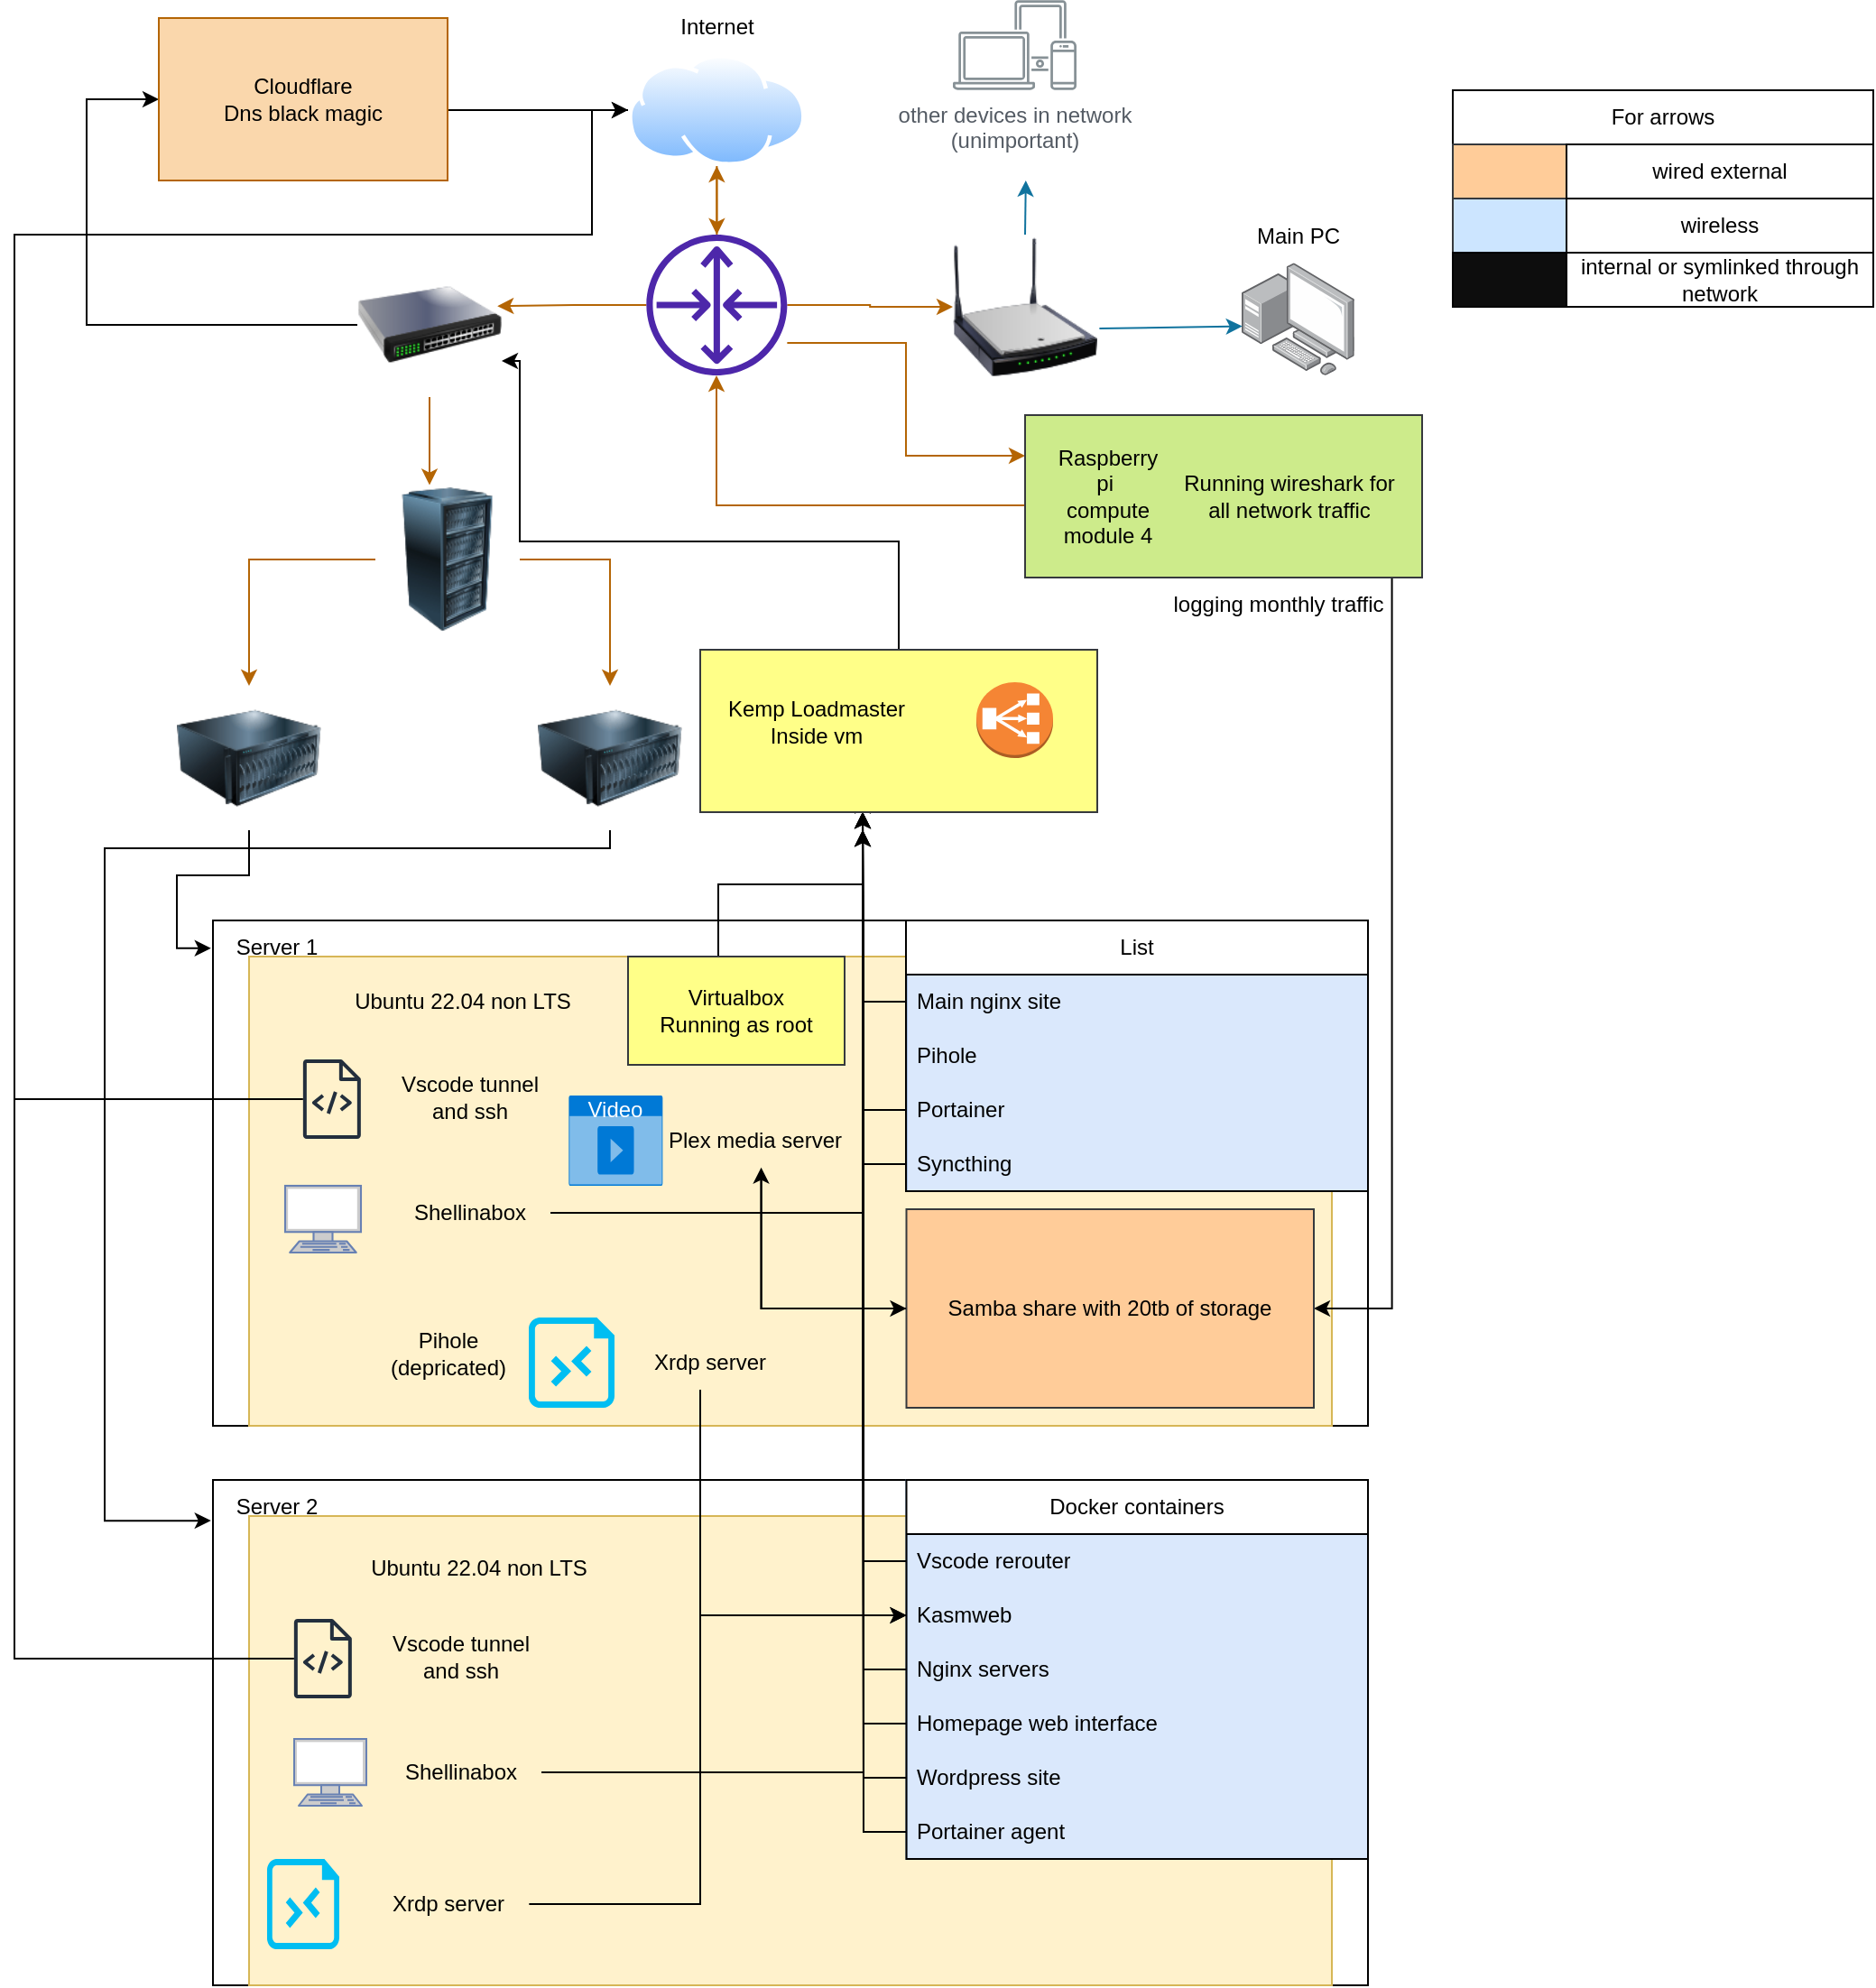 <mxfile version="21.6.9" type="github">
  <diagram name="Page-1" id="p82hVPNBFsjLl6nzYfbR">
    <mxGraphModel dx="1760" dy="956" grid="1" gridSize="10" guides="1" tooltips="1" connect="1" arrows="1" fold="1" page="1" pageScale="1" pageWidth="827" pageHeight="1169" background="none" math="0" shadow="0">
      <root>
        <mxCell id="0" />
        <mxCell id="1" parent="0" />
        <mxCell id="IA-EfvwMZ8QVgZLp66Xq-15" style="edgeStyle=orthogonalEdgeStyle;rounded=0;orthogonalLoop=1;jettySize=auto;html=1;exitX=0.5;exitY=1;exitDx=0;exitDy=0;fillColor=#fad7ac;strokeColor=#b46504;" edge="1" parent="1" source="IA-EfvwMZ8QVgZLp66Xq-1" target="IA-EfvwMZ8QVgZLp66Xq-3">
          <mxGeometry relative="1" as="geometry" />
        </mxCell>
        <mxCell id="IA-EfvwMZ8QVgZLp66Xq-113" style="edgeStyle=orthogonalEdgeStyle;rounded=0;orthogonalLoop=1;jettySize=auto;html=1;exitX=0;exitY=0.5;exitDx=0;exitDy=0;entryX=0.938;entryY=0.566;entryDx=0;entryDy=0;entryPerimeter=0;" edge="1" parent="1" source="IA-EfvwMZ8QVgZLp66Xq-1" target="IA-EfvwMZ8QVgZLp66Xq-109">
          <mxGeometry relative="1" as="geometry" />
        </mxCell>
        <mxCell id="IA-EfvwMZ8QVgZLp66Xq-1" value="" style="image;aspect=fixed;perimeter=ellipsePerimeter;html=1;align=center;shadow=0;dashed=0;spacingTop=3;image=img/lib/active_directory/internet_cloud.svg;rounded=0;" vertex="1" parent="1">
          <mxGeometry x="370" y="40" width="98.37" height="61.97" as="geometry" />
        </mxCell>
        <mxCell id="IA-EfvwMZ8QVgZLp66Xq-2" value="&lt;div&gt;Internet&lt;/div&gt;" style="text;html=1;align=center;verticalAlign=middle;resizable=0;points=[];autosize=1;strokeColor=none;fillColor=none;rounded=0;" vertex="1" parent="1">
          <mxGeometry x="389.18" y="10" width="60" height="30" as="geometry" />
        </mxCell>
        <mxCell id="IA-EfvwMZ8QVgZLp66Xq-13" style="edgeStyle=orthogonalEdgeStyle;rounded=0;orthogonalLoop=1;jettySize=auto;html=1;entryX=0;entryY=0.5;entryDx=0;entryDy=0;fillColor=#fad7ac;strokeColor=#b46504;" edge="1" parent="1" source="IA-EfvwMZ8QVgZLp66Xq-3" target="IA-EfvwMZ8QVgZLp66Xq-4">
          <mxGeometry relative="1" as="geometry" />
        </mxCell>
        <mxCell id="IA-EfvwMZ8QVgZLp66Xq-14" style="edgeStyle=orthogonalEdgeStyle;rounded=0;orthogonalLoop=1;jettySize=auto;html=1;fillColor=#fad7ac;strokeColor=#b46504;" edge="1" parent="1" source="IA-EfvwMZ8QVgZLp66Xq-3" target="IA-EfvwMZ8QVgZLp66Xq-1">
          <mxGeometry relative="1" as="geometry" />
        </mxCell>
        <mxCell id="IA-EfvwMZ8QVgZLp66Xq-16" style="edgeStyle=orthogonalEdgeStyle;rounded=0;orthogonalLoop=1;jettySize=auto;html=1;entryX=0.97;entryY=0.37;entryDx=0;entryDy=0;entryPerimeter=0;fillColor=#fad7ac;strokeColor=#b46504;" edge="1" parent="1" source="IA-EfvwMZ8QVgZLp66Xq-3" target="IA-EfvwMZ8QVgZLp66Xq-5">
          <mxGeometry relative="1" as="geometry" />
        </mxCell>
        <mxCell id="IA-EfvwMZ8QVgZLp66Xq-116" style="edgeStyle=orthogonalEdgeStyle;rounded=0;orthogonalLoop=1;jettySize=auto;html=1;entryX=0;entryY=0.25;entryDx=0;entryDy=0;fillColor=#fad7ac;strokeColor=#b46504;" edge="1" parent="1" source="IA-EfvwMZ8QVgZLp66Xq-3" target="IA-EfvwMZ8QVgZLp66Xq-115">
          <mxGeometry relative="1" as="geometry">
            <Array as="points">
              <mxPoint x="524" y="200" />
              <mxPoint x="524" y="262" />
            </Array>
          </mxGeometry>
        </mxCell>
        <mxCell id="IA-EfvwMZ8QVgZLp66Xq-3" value="" style="outlineConnect=0;fontColor=#232F3E;gradientColor=none;fillColor=#4D27AA;strokeColor=none;dashed=0;verticalLabelPosition=bottom;verticalAlign=top;align=center;html=1;fontSize=12;fontStyle=0;aspect=fixed;pointerEvents=1;shape=mxgraph.aws4.router;rounded=0;" vertex="1" parent="1">
          <mxGeometry x="380.18" y="140" width="78" height="78" as="geometry" />
        </mxCell>
        <mxCell id="IA-EfvwMZ8QVgZLp66Xq-17" style="edgeStyle=orthogonalEdgeStyle;rounded=0;orthogonalLoop=1;jettySize=auto;html=1;exitX=0.5;exitY=0;exitDx=0;exitDy=0;fillColor=#b1ddf0;strokeColor=#10739e;" edge="1" parent="1" source="IA-EfvwMZ8QVgZLp66Xq-4">
          <mxGeometry relative="1" as="geometry">
            <mxPoint x="590.4" y="110" as="targetPoint" />
          </mxGeometry>
        </mxCell>
        <mxCell id="IA-EfvwMZ8QVgZLp66Xq-4" value="" style="image;html=1;image=img/lib/clip_art/networking/Wireless_Router_N_128x128.png;rounded=0;" vertex="1" parent="1">
          <mxGeometry x="550" y="140" width="80" height="80" as="geometry" />
        </mxCell>
        <mxCell id="IA-EfvwMZ8QVgZLp66Xq-18" style="edgeStyle=orthogonalEdgeStyle;rounded=0;orthogonalLoop=1;jettySize=auto;html=1;exitX=0.5;exitY=1;exitDx=0;exitDy=0;entryX=0.375;entryY=-0.015;entryDx=0;entryDy=0;entryPerimeter=0;fillColor=#fad7ac;strokeColor=#b46504;" edge="1" parent="1" source="IA-EfvwMZ8QVgZLp66Xq-5" target="IA-EfvwMZ8QVgZLp66Xq-6">
          <mxGeometry relative="1" as="geometry" />
        </mxCell>
        <mxCell id="IA-EfvwMZ8QVgZLp66Xq-114" style="edgeStyle=orthogonalEdgeStyle;rounded=0;orthogonalLoop=1;jettySize=auto;html=1;exitX=0;exitY=0.5;exitDx=0;exitDy=0;entryX=0;entryY=0.5;entryDx=0;entryDy=0;" edge="1" parent="1" source="IA-EfvwMZ8QVgZLp66Xq-5" target="IA-EfvwMZ8QVgZLp66Xq-109">
          <mxGeometry relative="1" as="geometry">
            <Array as="points">
              <mxPoint x="70" y="190" />
              <mxPoint x="70" y="65" />
            </Array>
          </mxGeometry>
        </mxCell>
        <mxCell id="IA-EfvwMZ8QVgZLp66Xq-5" value="" style="image;html=1;image=img/lib/clip_art/networking/Switch_128x128.png;rounded=0;" vertex="1" parent="1">
          <mxGeometry x="220" y="150" width="80" height="80" as="geometry" />
        </mxCell>
        <mxCell id="IA-EfvwMZ8QVgZLp66Xq-19" style="edgeStyle=orthogonalEdgeStyle;rounded=0;orthogonalLoop=1;jettySize=auto;html=1;exitX=0;exitY=0.5;exitDx=0;exitDy=0;entryX=0.5;entryY=0;entryDx=0;entryDy=0;fillColor=#fad7ac;strokeColor=#b46504;" edge="1" parent="1" source="IA-EfvwMZ8QVgZLp66Xq-6" target="IA-EfvwMZ8QVgZLp66Xq-7">
          <mxGeometry relative="1" as="geometry" />
        </mxCell>
        <mxCell id="IA-EfvwMZ8QVgZLp66Xq-20" style="edgeStyle=orthogonalEdgeStyle;rounded=0;orthogonalLoop=1;jettySize=auto;html=1;exitX=1;exitY=0.5;exitDx=0;exitDy=0;entryX=0.5;entryY=0;entryDx=0;entryDy=0;fillColor=#fad7ac;strokeColor=#b46504;" edge="1" parent="1" source="IA-EfvwMZ8QVgZLp66Xq-6" target="IA-EfvwMZ8QVgZLp66Xq-8">
          <mxGeometry relative="1" as="geometry" />
        </mxCell>
        <mxCell id="IA-EfvwMZ8QVgZLp66Xq-6" value="" style="image;html=1;image=img/lib/clip_art/computers/Server_Rack_128x128.png;rounded=0;" vertex="1" parent="1">
          <mxGeometry x="230" y="280" width="80" height="80" as="geometry" />
        </mxCell>
        <mxCell id="IA-EfvwMZ8QVgZLp66Xq-27" style="edgeStyle=orthogonalEdgeStyle;rounded=0;orthogonalLoop=1;jettySize=auto;html=1;exitX=0.5;exitY=1;exitDx=0;exitDy=0;entryX=-0.016;entryY=0.514;entryDx=0;entryDy=0;entryPerimeter=0;" edge="1" parent="1" source="IA-EfvwMZ8QVgZLp66Xq-7" target="IA-EfvwMZ8QVgZLp66Xq-26">
          <mxGeometry relative="1" as="geometry">
            <Array as="points">
              <mxPoint x="160" y="495" />
              <mxPoint x="120" y="495" />
              <mxPoint x="120" y="535" />
            </Array>
          </mxGeometry>
        </mxCell>
        <mxCell id="IA-EfvwMZ8QVgZLp66Xq-7" value="" style="image;html=1;image=img/lib/clip_art/computers/Server_128x128.png;rounded=0;" vertex="1" parent="1">
          <mxGeometry x="120" y="390" width="80" height="80" as="geometry" />
        </mxCell>
        <mxCell id="IA-EfvwMZ8QVgZLp66Xq-28" style="edgeStyle=orthogonalEdgeStyle;rounded=0;orthogonalLoop=1;jettySize=auto;html=1;entryX=-0.016;entryY=0.752;entryDx=0;entryDy=0;entryPerimeter=0;" edge="1" parent="1" source="IA-EfvwMZ8QVgZLp66Xq-8" target="IA-EfvwMZ8QVgZLp66Xq-25">
          <mxGeometry relative="1" as="geometry">
            <Array as="points">
              <mxPoint x="360" y="480" />
              <mxPoint x="80" y="480" />
              <mxPoint x="80" y="853" />
            </Array>
          </mxGeometry>
        </mxCell>
        <mxCell id="IA-EfvwMZ8QVgZLp66Xq-8" value="" style="image;html=1;image=img/lib/clip_art/computers/Server_128x128.png;rounded=0;" vertex="1" parent="1">
          <mxGeometry x="320" y="390" width="80" height="80" as="geometry" />
        </mxCell>
        <mxCell id="IA-EfvwMZ8QVgZLp66Xq-9" value="" style="image;points=[];aspect=fixed;html=1;align=center;shadow=0;dashed=0;image=img/lib/allied_telesis/computer_and_terminals/Personal_Computer_with_Server.svg;rounded=0;" vertex="1" parent="1">
          <mxGeometry x="710" y="155.6" width="62.4" height="62.4" as="geometry" />
        </mxCell>
        <mxCell id="IA-EfvwMZ8QVgZLp66Xq-10" value="&lt;div&gt;other devices in network&lt;/div&gt;&lt;div&gt;(unimportant)&lt;br&gt;&lt;/div&gt;" style="outlineConnect=0;gradientColor=none;fontColor=#545B64;strokeColor=none;fillColor=#879196;dashed=0;verticalLabelPosition=bottom;verticalAlign=top;align=center;html=1;fontSize=12;fontStyle=0;aspect=fixed;shape=mxgraph.aws4.illustration_devices;pointerEvents=1;rounded=0;" vertex="1" parent="1">
          <mxGeometry x="550" y="10" width="68.49" height="50" as="geometry" />
        </mxCell>
        <mxCell id="IA-EfvwMZ8QVgZLp66Xq-11" value="Main PC" style="text;html=1;align=center;verticalAlign=middle;resizable=0;points=[];autosize=1;strokeColor=none;fillColor=none;rounded=0;" vertex="1" parent="1">
          <mxGeometry x="706.2" y="125.6" width="70" height="30" as="geometry" />
        </mxCell>
        <mxCell id="IA-EfvwMZ8QVgZLp66Xq-12" value="" style="edgeStyle=none;orthogonalLoop=1;jettySize=auto;html=1;rounded=0;entryX=0.006;entryY=0.564;entryDx=0;entryDy=0;entryPerimeter=0;exitX=1.015;exitY=0.65;exitDx=0;exitDy=0;exitPerimeter=0;fillColor=#b1ddf0;strokeColor=#10739e;" edge="1" parent="1" source="IA-EfvwMZ8QVgZLp66Xq-4" target="IA-EfvwMZ8QVgZLp66Xq-9">
          <mxGeometry width="100" relative="1" as="geometry">
            <mxPoint x="640" y="191" as="sourcePoint" />
            <mxPoint x="700" y="190" as="targetPoint" />
            <Array as="points" />
          </mxGeometry>
        </mxCell>
        <mxCell id="IA-EfvwMZ8QVgZLp66Xq-22" value="" style="rounded=0;whiteSpace=wrap;html=1;" vertex="1" parent="1">
          <mxGeometry x="140" y="520" width="640" height="280" as="geometry" />
        </mxCell>
        <mxCell id="IA-EfvwMZ8QVgZLp66Xq-23" value="" style="rounded=0;whiteSpace=wrap;html=1;" vertex="1" parent="1">
          <mxGeometry x="140" y="520" width="640" height="280" as="geometry" />
        </mxCell>
        <mxCell id="IA-EfvwMZ8QVgZLp66Xq-24" value="" style="rounded=0;whiteSpace=wrap;html=1;" vertex="1" parent="1">
          <mxGeometry x="140" y="830" width="640" height="280" as="geometry" />
        </mxCell>
        <mxCell id="IA-EfvwMZ8QVgZLp66Xq-25" value="&lt;div&gt;Server 2&lt;/div&gt;" style="text;html=1;align=center;verticalAlign=middle;resizable=0;points=[];autosize=1;strokeColor=none;fillColor=none;rounded=0;" vertex="1" parent="1">
          <mxGeometry x="140" y="830" width="70" height="30" as="geometry" />
        </mxCell>
        <mxCell id="IA-EfvwMZ8QVgZLp66Xq-26" value="&lt;div&gt;Server 1&lt;/div&gt;" style="text;html=1;align=center;verticalAlign=middle;resizable=0;points=[];autosize=1;strokeColor=none;fillColor=none;rounded=0;" vertex="1" parent="1">
          <mxGeometry x="140" y="520" width="70" height="30" as="geometry" />
        </mxCell>
        <mxCell id="IA-EfvwMZ8QVgZLp66Xq-66" value="" style="rounded=0;whiteSpace=wrap;html=1;fillColor=#fff2cc;strokeColor=#d6b656;" vertex="1" parent="1">
          <mxGeometry x="160" y="540" width="600" height="260" as="geometry" />
        </mxCell>
        <mxCell id="IA-EfvwMZ8QVgZLp66Xq-29" value="" style="rounded=0;whiteSpace=wrap;html=1;fillColor=#dae8fc;strokeColor=#6c8ebf;" vertex="1" parent="1">
          <mxGeometry x="524.25" y="520" width="255.75" height="150" as="geometry" />
        </mxCell>
        <mxCell id="IA-EfvwMZ8QVgZLp66Xq-67" value="" style="rounded=0;whiteSpace=wrap;html=1;fillColor=#fff2cc;strokeColor=#d6b656;" vertex="1" parent="1">
          <mxGeometry x="160" y="850" width="600" height="260" as="geometry" />
        </mxCell>
        <mxCell id="IA-EfvwMZ8QVgZLp66Xq-30" value="" style="rounded=0;whiteSpace=wrap;html=1;fillColor=#dae8fc;strokeColor=#6c8ebf;" vertex="1" parent="1">
          <mxGeometry x="524.25" y="830" width="255.75" height="210" as="geometry" />
        </mxCell>
        <mxCell id="IA-EfvwMZ8QVgZLp66Xq-45" value="Docker containers" style="swimlane;fontStyle=0;childLayout=stackLayout;horizontal=1;startSize=30;horizontalStack=0;resizeParent=1;resizeParentMax=0;resizeLast=0;collapsible=1;marginBottom=0;whiteSpace=wrap;html=1;rounded=0;" vertex="1" parent="1">
          <mxGeometry x="524.25" y="830" width="255.75" height="210" as="geometry">
            <mxRectangle x="550" y="850" width="60" height="30" as="alternateBounds" />
          </mxGeometry>
        </mxCell>
        <mxCell id="IA-EfvwMZ8QVgZLp66Xq-92" style="edgeStyle=orthogonalEdgeStyle;rounded=0;orthogonalLoop=1;jettySize=auto;html=1;" edge="1" parent="IA-EfvwMZ8QVgZLp66Xq-45" source="IA-EfvwMZ8QVgZLp66Xq-46">
          <mxGeometry relative="1" as="geometry">
            <mxPoint x="-24.25" y="-378.235" as="targetPoint" />
          </mxGeometry>
        </mxCell>
        <mxCell id="IA-EfvwMZ8QVgZLp66Xq-46" value="Vscode rerouter" style="text;strokeColor=none;fillColor=none;align=left;verticalAlign=middle;spacingLeft=4;spacingRight=4;overflow=hidden;points=[[0,0.5],[1,0.5]];portConstraint=eastwest;rotatable=0;whiteSpace=wrap;html=1;rounded=0;" vertex="1" parent="IA-EfvwMZ8QVgZLp66Xq-45">
          <mxGeometry y="30" width="255.75" height="30" as="geometry" />
        </mxCell>
        <mxCell id="IA-EfvwMZ8QVgZLp66Xq-93" style="edgeStyle=orthogonalEdgeStyle;rounded=0;orthogonalLoop=1;jettySize=auto;html=1;" edge="1" parent="IA-EfvwMZ8QVgZLp66Xq-45" source="IA-EfvwMZ8QVgZLp66Xq-52">
          <mxGeometry relative="1" as="geometry">
            <mxPoint x="-24.25" y="-370" as="targetPoint" />
          </mxGeometry>
        </mxCell>
        <mxCell id="IA-EfvwMZ8QVgZLp66Xq-52" value="Kasmweb" style="text;strokeColor=none;fillColor=none;align=left;verticalAlign=middle;spacingLeft=4;spacingRight=4;overflow=hidden;points=[[0,0.5],[1,0.5]];portConstraint=eastwest;rotatable=0;whiteSpace=wrap;html=1;rounded=0;" vertex="1" parent="IA-EfvwMZ8QVgZLp66Xq-45">
          <mxGeometry y="60" width="255.75" height="30" as="geometry" />
        </mxCell>
        <mxCell id="IA-EfvwMZ8QVgZLp66Xq-94" style="edgeStyle=orthogonalEdgeStyle;rounded=0;orthogonalLoop=1;jettySize=auto;html=1;" edge="1" parent="IA-EfvwMZ8QVgZLp66Xq-45" source="IA-EfvwMZ8QVgZLp66Xq-47">
          <mxGeometry relative="1" as="geometry">
            <mxPoint x="-24.25" y="-370" as="targetPoint" />
          </mxGeometry>
        </mxCell>
        <mxCell id="IA-EfvwMZ8QVgZLp66Xq-47" value="Nginx servers" style="text;strokeColor=none;fillColor=none;align=left;verticalAlign=middle;spacingLeft=4;spacingRight=4;overflow=hidden;points=[[0,0.5],[1,0.5]];portConstraint=eastwest;rotatable=0;whiteSpace=wrap;html=1;rounded=0;" vertex="1" parent="IA-EfvwMZ8QVgZLp66Xq-45">
          <mxGeometry y="90" width="255.75" height="30" as="geometry" />
        </mxCell>
        <mxCell id="IA-EfvwMZ8QVgZLp66Xq-95" style="edgeStyle=orthogonalEdgeStyle;rounded=0;orthogonalLoop=1;jettySize=auto;html=1;" edge="1" parent="IA-EfvwMZ8QVgZLp66Xq-45" source="IA-EfvwMZ8QVgZLp66Xq-50">
          <mxGeometry relative="1" as="geometry">
            <mxPoint x="-24.25" y="-360" as="targetPoint" />
          </mxGeometry>
        </mxCell>
        <mxCell id="IA-EfvwMZ8QVgZLp66Xq-50" value="Homepage web interface" style="text;strokeColor=none;fillColor=none;align=left;verticalAlign=middle;spacingLeft=4;spacingRight=4;overflow=hidden;points=[[0,0.5],[1,0.5]];portConstraint=eastwest;rotatable=0;whiteSpace=wrap;html=1;rounded=0;" vertex="1" parent="IA-EfvwMZ8QVgZLp66Xq-45">
          <mxGeometry y="120" width="255.75" height="30" as="geometry" />
        </mxCell>
        <mxCell id="IA-EfvwMZ8QVgZLp66Xq-96" style="edgeStyle=orthogonalEdgeStyle;rounded=0;orthogonalLoop=1;jettySize=auto;html=1;" edge="1" parent="IA-EfvwMZ8QVgZLp66Xq-45" source="IA-EfvwMZ8QVgZLp66Xq-48">
          <mxGeometry relative="1" as="geometry">
            <mxPoint x="-24.25" y="-370" as="targetPoint" />
          </mxGeometry>
        </mxCell>
        <mxCell id="IA-EfvwMZ8QVgZLp66Xq-48" value="Wordpress site" style="text;strokeColor=none;fillColor=none;align=left;verticalAlign=middle;spacingLeft=4;spacingRight=4;overflow=hidden;points=[[0,0.5],[1,0.5]];portConstraint=eastwest;rotatable=0;whiteSpace=wrap;html=1;rounded=0;" vertex="1" parent="IA-EfvwMZ8QVgZLp66Xq-45">
          <mxGeometry y="150" width="255.75" height="30" as="geometry" />
        </mxCell>
        <mxCell id="IA-EfvwMZ8QVgZLp66Xq-97" style="edgeStyle=orthogonalEdgeStyle;rounded=0;orthogonalLoop=1;jettySize=auto;html=1;" edge="1" parent="IA-EfvwMZ8QVgZLp66Xq-45" source="IA-EfvwMZ8QVgZLp66Xq-51">
          <mxGeometry relative="1" as="geometry">
            <mxPoint x="-24.25" y="-360" as="targetPoint" />
          </mxGeometry>
        </mxCell>
        <mxCell id="IA-EfvwMZ8QVgZLp66Xq-51" value="Portainer agent" style="text;strokeColor=none;fillColor=none;align=left;verticalAlign=middle;spacingLeft=4;spacingRight=4;overflow=hidden;points=[[0,0.5],[1,0.5]];portConstraint=eastwest;rotatable=0;whiteSpace=wrap;html=1;rounded=0;" vertex="1" parent="IA-EfvwMZ8QVgZLp66Xq-45">
          <mxGeometry y="180" width="255.75" height="30" as="geometry" />
        </mxCell>
        <mxCell id="IA-EfvwMZ8QVgZLp66Xq-54" value="" style="shape=image;html=1;verticalAlign=top;verticalLabelPosition=bottom;labelBackgroundColor=#ffffff;imageAspect=0;aspect=fixed;image=https://cdn1.iconfinder.com/data/icons/unicons-line-vol-3/24/docker-128.png;rounded=0;" vertex="1" parent="1">
          <mxGeometry x="536.25" y="826" width="40" height="40" as="geometry" />
        </mxCell>
        <mxCell id="IA-EfvwMZ8QVgZLp66Xq-56" value="List" style="swimlane;fontStyle=0;childLayout=stackLayout;horizontal=1;startSize=30;horizontalStack=0;resizeParent=1;resizeParentMax=0;resizeLast=0;collapsible=1;marginBottom=0;whiteSpace=wrap;html=1;rounded=0;" vertex="1" parent="1">
          <mxGeometry x="524" y="520" width="256" height="150" as="geometry" />
        </mxCell>
        <mxCell id="IA-EfvwMZ8QVgZLp66Xq-89" style="edgeStyle=orthogonalEdgeStyle;rounded=0;orthogonalLoop=1;jettySize=auto;html=1;" edge="1" parent="IA-EfvwMZ8QVgZLp66Xq-56" source="IA-EfvwMZ8QVgZLp66Xq-57">
          <mxGeometry relative="1" as="geometry">
            <mxPoint x="-24" y="-50" as="targetPoint" />
          </mxGeometry>
        </mxCell>
        <mxCell id="IA-EfvwMZ8QVgZLp66Xq-57" value="Main nginx site" style="text;strokeColor=none;fillColor=none;align=left;verticalAlign=middle;spacingLeft=4;spacingRight=4;overflow=hidden;points=[[0,0.5],[1,0.5]];portConstraint=eastwest;rotatable=0;whiteSpace=wrap;html=1;rounded=0;" vertex="1" parent="IA-EfvwMZ8QVgZLp66Xq-56">
          <mxGeometry y="30" width="256" height="30" as="geometry" />
        </mxCell>
        <mxCell id="IA-EfvwMZ8QVgZLp66Xq-58" value="Pihole" style="text;strokeColor=none;fillColor=none;align=left;verticalAlign=middle;spacingLeft=4;spacingRight=4;overflow=hidden;points=[[0,0.5],[1,0.5]];portConstraint=eastwest;rotatable=0;whiteSpace=wrap;html=1;rounded=0;" vertex="1" parent="IA-EfvwMZ8QVgZLp66Xq-56">
          <mxGeometry y="60" width="256" height="30" as="geometry" />
        </mxCell>
        <mxCell id="IA-EfvwMZ8QVgZLp66Xq-90" style="edgeStyle=orthogonalEdgeStyle;rounded=0;orthogonalLoop=1;jettySize=auto;html=1;" edge="1" parent="IA-EfvwMZ8QVgZLp66Xq-56" source="IA-EfvwMZ8QVgZLp66Xq-60">
          <mxGeometry relative="1" as="geometry">
            <mxPoint x="-24" y="-60" as="targetPoint" />
          </mxGeometry>
        </mxCell>
        <mxCell id="IA-EfvwMZ8QVgZLp66Xq-60" value="Portainer" style="text;strokeColor=none;fillColor=none;align=left;verticalAlign=middle;spacingLeft=4;spacingRight=4;overflow=hidden;points=[[0,0.5],[1,0.5]];portConstraint=eastwest;rotatable=0;whiteSpace=wrap;html=1;rounded=0;" vertex="1" parent="IA-EfvwMZ8QVgZLp66Xq-56">
          <mxGeometry y="90" width="256" height="30" as="geometry" />
        </mxCell>
        <mxCell id="IA-EfvwMZ8QVgZLp66Xq-91" style="edgeStyle=orthogonalEdgeStyle;rounded=0;orthogonalLoop=1;jettySize=auto;html=1;" edge="1" parent="IA-EfvwMZ8QVgZLp66Xq-56" source="IA-EfvwMZ8QVgZLp66Xq-59">
          <mxGeometry relative="1" as="geometry">
            <mxPoint x="-24" y="-70" as="targetPoint" />
          </mxGeometry>
        </mxCell>
        <mxCell id="IA-EfvwMZ8QVgZLp66Xq-59" value="Syncthing" style="text;strokeColor=none;fillColor=none;align=left;verticalAlign=middle;spacingLeft=4;spacingRight=4;overflow=hidden;points=[[0,0.5],[1,0.5]];portConstraint=eastwest;rotatable=0;whiteSpace=wrap;html=1;rounded=0;" vertex="1" parent="IA-EfvwMZ8QVgZLp66Xq-56">
          <mxGeometry y="120" width="256" height="30" as="geometry" />
        </mxCell>
        <mxCell id="IA-EfvwMZ8QVgZLp66Xq-55" value="" style="shape=image;html=1;verticalAlign=top;verticalLabelPosition=bottom;labelBackgroundColor=#ffffff;imageAspect=0;aspect=fixed;image=https://cdn1.iconfinder.com/data/icons/unicons-line-vol-3/24/docker-128.png;fontSize=13;rounded=0;" vertex="1" parent="1">
          <mxGeometry x="536.25" y="516" width="40" height="40" as="geometry" />
        </mxCell>
        <mxCell id="IA-EfvwMZ8QVgZLp66Xq-99" style="edgeStyle=orthogonalEdgeStyle;rounded=0;orthogonalLoop=1;jettySize=auto;html=1;entryX=0;entryY=0.5;entryDx=0;entryDy=0;" edge="1" parent="1" source="IA-EfvwMZ8QVgZLp66Xq-61" target="IA-EfvwMZ8QVgZLp66Xq-1">
          <mxGeometry relative="1" as="geometry">
            <Array as="points">
              <mxPoint x="30" y="619" />
              <mxPoint x="30" y="140" />
              <mxPoint x="350" y="140" />
              <mxPoint x="350" y="71" />
            </Array>
          </mxGeometry>
        </mxCell>
        <mxCell id="IA-EfvwMZ8QVgZLp66Xq-61" value="" style="outlineConnect=0;fontColor=#232F3E;gradientColor=none;fillColor=#232F3D;strokeColor=none;dashed=0;verticalLabelPosition=bottom;verticalAlign=top;align=center;html=1;fontSize=12;fontStyle=0;aspect=fixed;pointerEvents=1;shape=mxgraph.aws4.source_code;rounded=0;" vertex="1" parent="1">
          <mxGeometry x="189.85" y="597" width="32.15" height="44" as="geometry" />
        </mxCell>
        <mxCell id="IA-EfvwMZ8QVgZLp66Xq-62" value="&lt;div&gt;Vscode tunnel&lt;/div&gt;and ssh" style="text;html=1;align=center;verticalAlign=middle;resizable=0;points=[];autosize=1;strokeColor=none;fillColor=none;rounded=0;" vertex="1" parent="1">
          <mxGeometry x="232" y="598" width="100" height="40" as="geometry" />
        </mxCell>
        <mxCell id="IA-EfvwMZ8QVgZLp66Xq-64" value="" style="fontColor=#0066CC;verticalAlign=top;verticalLabelPosition=bottom;labelPosition=center;align=center;html=1;outlineConnect=0;fillColor=#CCCCCC;strokeColor=#6881B3;gradientColor=none;gradientDirection=north;strokeWidth=2;shape=mxgraph.networks.terminal;rounded=0;" vertex="1" parent="1">
          <mxGeometry x="180" y="667" width="42" height="37" as="geometry" />
        </mxCell>
        <mxCell id="IA-EfvwMZ8QVgZLp66Xq-100" style="edgeStyle=orthogonalEdgeStyle;rounded=0;orthogonalLoop=1;jettySize=auto;html=1;" edge="1" parent="1" source="IA-EfvwMZ8QVgZLp66Xq-65">
          <mxGeometry relative="1" as="geometry">
            <mxPoint x="500" y="470" as="targetPoint" />
          </mxGeometry>
        </mxCell>
        <mxCell id="IA-EfvwMZ8QVgZLp66Xq-65" value="Shellinabox" style="text;html=1;align=center;verticalAlign=middle;resizable=0;points=[];autosize=1;strokeColor=none;fillColor=none;rounded=0;" vertex="1" parent="1">
          <mxGeometry x="237" y="667" width="90" height="30" as="geometry" />
        </mxCell>
        <mxCell id="IA-EfvwMZ8QVgZLp66Xq-68" value="" style="shape=image;html=1;verticalAlign=top;verticalLabelPosition=bottom;labelBackgroundColor=#ffffff;imageAspect=0;aspect=fixed;image=https://cdn1.iconfinder.com/data/icons/operating-system-flat-1/30/ubuntu-128.png;rounded=0;" vertex="1" parent="1">
          <mxGeometry x="160" y="540" width="57" height="57" as="geometry" />
        </mxCell>
        <mxCell id="IA-EfvwMZ8QVgZLp66Xq-69" value="" style="shape=image;html=1;verticalAlign=top;verticalLabelPosition=bottom;labelBackgroundColor=#ffffff;imageAspect=0;aspect=fixed;image=https://cdn1.iconfinder.com/data/icons/operating-system-flat-1/30/ubuntu-128.png;rounded=0;" vertex="1" parent="1">
          <mxGeometry x="160" y="850" width="57" height="57" as="geometry" />
        </mxCell>
        <mxCell id="IA-EfvwMZ8QVgZLp66Xq-70" value="Ubuntu 22.04 non LTS" style="text;html=1;align=center;verticalAlign=middle;resizable=0;points=[];autosize=1;strokeColor=none;fillColor=none;rounded=0;" vertex="1" parent="1">
          <mxGeometry x="207.85" y="550" width="140" height="30" as="geometry" />
        </mxCell>
        <mxCell id="IA-EfvwMZ8QVgZLp66Xq-71" value="Ubuntu 22.04 non LTS" style="text;html=1;align=center;verticalAlign=middle;resizable=0;points=[];autosize=1;strokeColor=none;fillColor=none;rounded=0;" vertex="1" parent="1">
          <mxGeometry x="217" y="863.5" width="140" height="30" as="geometry" />
        </mxCell>
        <mxCell id="IA-EfvwMZ8QVgZLp66Xq-74" value="&lt;div&gt;Vscode tunnel&lt;/div&gt;and ssh" style="text;html=1;align=center;verticalAlign=middle;resizable=0;points=[];autosize=1;strokeColor=none;fillColor=none;rounded=0;" vertex="1" parent="1">
          <mxGeometry x="227" y="908" width="100" height="40" as="geometry" />
        </mxCell>
        <mxCell id="IA-EfvwMZ8QVgZLp66Xq-102" style="edgeStyle=orthogonalEdgeStyle;rounded=0;orthogonalLoop=1;jettySize=auto;html=1;entryX=0;entryY=0.5;entryDx=0;entryDy=0;" edge="1" parent="1" source="IA-EfvwMZ8QVgZLp66Xq-75" target="IA-EfvwMZ8QVgZLp66Xq-1">
          <mxGeometry relative="1" as="geometry">
            <Array as="points">
              <mxPoint x="30" y="929" />
              <mxPoint x="30" y="140" />
              <mxPoint x="350" y="140" />
              <mxPoint x="350" y="71" />
            </Array>
          </mxGeometry>
        </mxCell>
        <mxCell id="IA-EfvwMZ8QVgZLp66Xq-75" value="" style="outlineConnect=0;fontColor=#232F3E;gradientColor=none;fillColor=#232F3D;strokeColor=none;dashed=0;verticalLabelPosition=bottom;verticalAlign=top;align=center;html=1;fontSize=12;fontStyle=0;aspect=fixed;pointerEvents=1;shape=mxgraph.aws4.source_code;rounded=0;" vertex="1" parent="1">
          <mxGeometry x="184.85" y="907" width="32.15" height="44" as="geometry" />
        </mxCell>
        <mxCell id="IA-EfvwMZ8QVgZLp66Xq-76" value="" style="fontColor=#0066CC;verticalAlign=top;verticalLabelPosition=bottom;labelPosition=center;align=center;html=1;outlineConnect=0;fillColor=#CCCCCC;strokeColor=#6881B3;gradientColor=none;gradientDirection=north;strokeWidth=2;shape=mxgraph.networks.terminal;rounded=0;" vertex="1" parent="1">
          <mxGeometry x="185" y="973.5" width="40" height="37" as="geometry" />
        </mxCell>
        <mxCell id="IA-EfvwMZ8QVgZLp66Xq-103" style="edgeStyle=orthogonalEdgeStyle;rounded=0;orthogonalLoop=1;jettySize=auto;html=1;" edge="1" parent="1" source="IA-EfvwMZ8QVgZLp66Xq-77">
          <mxGeometry relative="1" as="geometry">
            <mxPoint x="500" y="460" as="targetPoint" />
          </mxGeometry>
        </mxCell>
        <mxCell id="IA-EfvwMZ8QVgZLp66Xq-77" value="Shellinabox" style="text;html=1;align=center;verticalAlign=middle;resizable=0;points=[];autosize=1;strokeColor=none;fillColor=none;rounded=0;" vertex="1" parent="1">
          <mxGeometry x="232" y="977" width="90" height="30" as="geometry" />
        </mxCell>
        <mxCell id="IA-EfvwMZ8QVgZLp66Xq-80" value="" style="shape=image;html=1;verticalAlign=top;verticalLabelPosition=bottom;labelBackgroundColor=#ffffff;imageAspect=0;aspect=fixed;image=https://cdn1.iconfinder.com/data/icons/fruit-136/64/Fruit_iconfree_Filled_Outline_raspberry-healthy-organic-food-fruit_icon-128.png;rounded=0;" vertex="1" parent="1">
          <mxGeometry x="170" y="730" width="60" height="60" as="geometry" />
        </mxCell>
        <mxCell id="IA-EfvwMZ8QVgZLp66Xq-81" value="&lt;div&gt;Pihole&lt;/div&gt;&lt;div&gt;(depricated)&lt;br&gt;&lt;/div&gt;" style="text;html=1;align=center;verticalAlign=middle;resizable=0;points=[];autosize=1;strokeColor=none;fillColor=none;rounded=0;" vertex="1" parent="1">
          <mxGeometry x="225" y="740" width="90" height="40" as="geometry" />
        </mxCell>
        <mxCell id="IA-EfvwMZ8QVgZLp66Xq-86" value="" style="edgeStyle=orthogonalEdgeStyle;rounded=0;orthogonalLoop=1;jettySize=auto;html=1;entryX=0.5;entryY=1;entryDx=0;entryDy=0;" edge="1" parent="1" target="IA-EfvwMZ8QVgZLp66Xq-85">
          <mxGeometry relative="1" as="geometry">
            <mxPoint x="419.999" y="540" as="sourcePoint" />
            <Array as="points">
              <mxPoint x="420" y="500" />
              <mxPoint x="500" y="500" />
              <mxPoint x="500" y="451" />
            </Array>
          </mxGeometry>
        </mxCell>
        <mxCell id="IA-EfvwMZ8QVgZLp66Xq-83" value="&lt;div&gt;Virtualbox&lt;/div&gt;&lt;div&gt;Running as root&lt;/div&gt;" style="rounded=0;whiteSpace=wrap;html=1;fillColor=#ffff88;strokeColor=#36393d;" vertex="1" parent="1">
          <mxGeometry x="370" y="540" width="120" height="60" as="geometry" />
        </mxCell>
        <mxCell id="IA-EfvwMZ8QVgZLp66Xq-104" style="edgeStyle=orthogonalEdgeStyle;rounded=0;orthogonalLoop=1;jettySize=auto;html=1;exitX=0.5;exitY=0;exitDx=0;exitDy=0;entryX=1;entryY=0.75;entryDx=0;entryDy=0;" edge="1" parent="1" source="IA-EfvwMZ8QVgZLp66Xq-85" target="IA-EfvwMZ8QVgZLp66Xq-5">
          <mxGeometry relative="1" as="geometry">
            <Array as="points">
              <mxPoint x="520" y="310" />
              <mxPoint x="310" y="310" />
              <mxPoint x="310" y="210" />
            </Array>
          </mxGeometry>
        </mxCell>
        <mxCell id="IA-EfvwMZ8QVgZLp66Xq-85" value="" style="whiteSpace=wrap;html=1;fillColor=#ffff88;strokeColor=#36393d;rounded=0;" vertex="1" parent="1">
          <mxGeometry x="410" y="370" width="220" height="90" as="geometry" />
        </mxCell>
        <mxCell id="IA-EfvwMZ8QVgZLp66Xq-87" value="&lt;div&gt;Kemp Loadmaster&lt;/div&gt;Inside vm" style="text;html=1;align=center;verticalAlign=middle;resizable=0;points=[];autosize=1;strokeColor=none;fillColor=none;rounded=0;" vertex="1" parent="1">
          <mxGeometry x="414" y="390" width="120" height="40" as="geometry" />
        </mxCell>
        <mxCell id="IA-EfvwMZ8QVgZLp66Xq-88" value="" style="outlineConnect=0;dashed=0;verticalLabelPosition=bottom;verticalAlign=top;align=center;html=1;shape=mxgraph.aws3.classic_load_balancer;fillColor=#F58534;gradientColor=none;rounded=0;" vertex="1" parent="1">
          <mxGeometry x="563" y="388" width="42.5" height="42" as="geometry" />
        </mxCell>
        <mxCell id="IA-EfvwMZ8QVgZLp66Xq-109" value="&lt;div&gt;Cloudflare&lt;/div&gt;&lt;div&gt;Dns black magic&lt;br&gt;&lt;/div&gt;" style="rounded=0;whiteSpace=wrap;html=1;fillColor=#fad7ac;strokeColor=#b46504;" vertex="1" parent="1">
          <mxGeometry x="110" y="20" width="160" height="90" as="geometry" />
        </mxCell>
        <mxCell id="IA-EfvwMZ8QVgZLp66Xq-117" style="edgeStyle=orthogonalEdgeStyle;rounded=0;orthogonalLoop=1;jettySize=auto;html=1;exitX=0;exitY=0.5;exitDx=0;exitDy=0;fillColor=#fad7ac;strokeColor=#b46504;" edge="1" parent="1" source="IA-EfvwMZ8QVgZLp66Xq-115" target="IA-EfvwMZ8QVgZLp66Xq-3">
          <mxGeometry relative="1" as="geometry">
            <Array as="points">
              <mxPoint x="590" y="290" />
              <mxPoint x="419" y="290" />
            </Array>
          </mxGeometry>
        </mxCell>
        <mxCell id="IA-EfvwMZ8QVgZLp66Xq-128" style="edgeStyle=orthogonalEdgeStyle;rounded=0;orthogonalLoop=1;jettySize=auto;html=1;exitX=0.924;exitY=0.984;exitDx=0;exitDy=0;entryX=1;entryY=0.5;entryDx=0;entryDy=0;exitPerimeter=0;" edge="1" parent="1" source="IA-EfvwMZ8QVgZLp66Xq-115" target="IA-EfvwMZ8QVgZLp66Xq-127">
          <mxGeometry relative="1" as="geometry" />
        </mxCell>
        <mxCell id="IA-EfvwMZ8QVgZLp66Xq-115" value="" style="rounded=0;whiteSpace=wrap;html=1;fillColor=#cdeb8b;strokeColor=#36393d;" vertex="1" parent="1">
          <mxGeometry x="590" y="240" width="220" height="90" as="geometry" />
        </mxCell>
        <mxCell id="IA-EfvwMZ8QVgZLp66Xq-119" value="Raspberry pi&amp;nbsp; compute module 4" style="text;strokeColor=none;align=center;fillColor=none;html=1;verticalAlign=middle;whiteSpace=wrap;rounded=0;" vertex="1" parent="1">
          <mxGeometry x="605.5" y="270" width="60" height="30" as="geometry" />
        </mxCell>
        <mxCell id="IA-EfvwMZ8QVgZLp66Xq-120" value="&lt;div&gt;Running wireshark for &lt;br&gt;&lt;/div&gt;&lt;div&gt;all network traffic&lt;/div&gt;" style="text;html=1;align=center;verticalAlign=middle;resizable=0;points=[];autosize=1;strokeColor=none;fillColor=none;rounded=0;" vertex="1" parent="1">
          <mxGeometry x="665.5" y="265" width="140" height="40" as="geometry" />
        </mxCell>
        <mxCell id="IA-EfvwMZ8QVgZLp66Xq-121" value="" style="verticalLabelPosition=bottom;html=1;verticalAlign=top;align=center;strokeColor=none;fillColor=#00BEF2;shape=mxgraph.azure.rdp_remoting_file;pointerEvents=1;rounded=0;" vertex="1" parent="1">
          <mxGeometry x="315" y="740" width="47.5" height="50" as="geometry" />
        </mxCell>
        <mxCell id="IA-EfvwMZ8QVgZLp66Xq-126" style="edgeStyle=orthogonalEdgeStyle;rounded=0;orthogonalLoop=1;jettySize=auto;html=1;entryX=0;entryY=0.5;entryDx=0;entryDy=0;" edge="1" parent="1" source="IA-EfvwMZ8QVgZLp66Xq-122" target="IA-EfvwMZ8QVgZLp66Xq-52">
          <mxGeometry relative="1" as="geometry">
            <Array as="points">
              <mxPoint x="410" y="905" />
            </Array>
          </mxGeometry>
        </mxCell>
        <mxCell id="IA-EfvwMZ8QVgZLp66Xq-122" value="Xrdp server" style="text;html=1;align=center;verticalAlign=middle;resizable=0;points=[];autosize=1;strokeColor=none;fillColor=none;rounded=0;" vertex="1" parent="1">
          <mxGeometry x="370.18" y="750" width="90" height="30" as="geometry" />
        </mxCell>
        <mxCell id="IA-EfvwMZ8QVgZLp66Xq-123" value="" style="verticalLabelPosition=bottom;html=1;verticalAlign=top;align=center;strokeColor=none;fillColor=#00BEF2;shape=mxgraph.azure.rdp_remoting_file;pointerEvents=1;rounded=0;" vertex="1" parent="1">
          <mxGeometry x="170" y="1040" width="40" height="50" as="geometry" />
        </mxCell>
        <mxCell id="IA-EfvwMZ8QVgZLp66Xq-125" style="edgeStyle=orthogonalEdgeStyle;rounded=0;orthogonalLoop=1;jettySize=auto;html=1;entryX=0;entryY=0.5;entryDx=0;entryDy=0;" edge="1" parent="1" source="IA-EfvwMZ8QVgZLp66Xq-124" target="IA-EfvwMZ8QVgZLp66Xq-52">
          <mxGeometry relative="1" as="geometry">
            <Array as="points">
              <mxPoint x="410" y="1065" />
              <mxPoint x="410" y="905" />
            </Array>
          </mxGeometry>
        </mxCell>
        <mxCell id="IA-EfvwMZ8QVgZLp66Xq-124" value="Xrdp server" style="text;html=1;align=center;verticalAlign=middle;resizable=0;points=[];autosize=1;strokeColor=none;fillColor=none;rounded=0;" vertex="1" parent="1">
          <mxGeometry x="225.18" y="1050" width="90" height="30" as="geometry" />
        </mxCell>
        <mxCell id="IA-EfvwMZ8QVgZLp66Xq-132" style="edgeStyle=orthogonalEdgeStyle;rounded=0;orthogonalLoop=1;jettySize=auto;html=1;exitX=0;exitY=0.5;exitDx=0;exitDy=0;entryX=0.53;entryY=0.994;entryDx=0;entryDy=0;entryPerimeter=0;" edge="1" parent="1" source="IA-EfvwMZ8QVgZLp66Xq-127" target="IA-EfvwMZ8QVgZLp66Xq-130">
          <mxGeometry relative="1" as="geometry" />
        </mxCell>
        <mxCell id="IA-EfvwMZ8QVgZLp66Xq-127" value="&lt;div&gt;Samba share with 20tb of storage&lt;/div&gt;" style="rounded=0;whiteSpace=wrap;html=1;fillColor=#ffcc99;strokeColor=#36393d;" vertex="1" parent="1">
          <mxGeometry x="524.25" y="680" width="225.75" height="110" as="geometry" />
        </mxCell>
        <mxCell id="IA-EfvwMZ8QVgZLp66Xq-129" value="Video" style="html=1;whiteSpace=wrap;strokeColor=none;fillColor=#0079D6;labelPosition=center;verticalLabelPosition=middle;verticalAlign=top;align=center;fontSize=12;outlineConnect=0;spacingTop=-6;fontColor=#FFFFFF;shape=mxgraph.sitemap.video;rounded=0;" vertex="1" parent="1">
          <mxGeometry x="337.18" y="617" width="52" height="50" as="geometry" />
        </mxCell>
        <mxCell id="IA-EfvwMZ8QVgZLp66Xq-131" style="edgeStyle=orthogonalEdgeStyle;rounded=0;orthogonalLoop=1;jettySize=auto;html=1;entryX=0;entryY=0.5;entryDx=0;entryDy=0;exitX=0.53;exitY=1.151;exitDx=0;exitDy=0;exitPerimeter=0;" edge="1" parent="1" source="IA-EfvwMZ8QVgZLp66Xq-130" target="IA-EfvwMZ8QVgZLp66Xq-127">
          <mxGeometry relative="1" as="geometry">
            <Array as="points">
              <mxPoint x="444" y="735" />
            </Array>
          </mxGeometry>
        </mxCell>
        <mxCell id="IA-EfvwMZ8QVgZLp66Xq-130" value="Plex media server" style="text;html=1;align=center;verticalAlign=middle;resizable=0;points=[];autosize=1;strokeColor=none;fillColor=none;rounded=0;" vertex="1" parent="1">
          <mxGeometry x="380.18" y="627" width="120" height="30" as="geometry" />
        </mxCell>
        <mxCell id="IA-EfvwMZ8QVgZLp66Xq-133" value="logging monthly traffic" style="text;html=1;align=center;verticalAlign=middle;resizable=0;points=[];autosize=1;strokeColor=none;fillColor=none;rounded=0;" vertex="1" parent="1">
          <mxGeometry x="660" y="330" width="140" height="30" as="geometry" />
        </mxCell>
        <mxCell id="IA-EfvwMZ8QVgZLp66Xq-136" value="" style="whiteSpace=wrap;html=1;" vertex="1" parent="1">
          <mxGeometry x="827" y="60" width="233" height="120" as="geometry" />
        </mxCell>
        <mxCell id="IA-EfvwMZ8QVgZLp66Xq-138" value="For arrows" style="whiteSpace=wrap;html=1;" vertex="1" parent="1">
          <mxGeometry x="827" y="60" width="233" height="30" as="geometry" />
        </mxCell>
        <mxCell id="IA-EfvwMZ8QVgZLp66Xq-139" value="" style="whiteSpace=wrap;html=1;fillColor=#ffcc99;strokeColor=#36393d;" vertex="1" parent="1">
          <mxGeometry x="827" y="90" width="63" height="30" as="geometry" />
        </mxCell>
        <mxCell id="IA-EfvwMZ8QVgZLp66Xq-140" value="" style="whiteSpace=wrap;html=1;fillColor=#cce5ff;strokeColor=#36393d;" vertex="1" parent="1">
          <mxGeometry x="827" y="120" width="63" height="30" as="geometry" />
        </mxCell>
        <mxCell id="IA-EfvwMZ8QVgZLp66Xq-141" value="" style="whiteSpace=wrap;html=1;fillColor=#0D0D0D;" vertex="1" parent="1">
          <mxGeometry x="827" y="150" width="63" height="30" as="geometry" />
        </mxCell>
        <mxCell id="IA-EfvwMZ8QVgZLp66Xq-143" value="wireless" style="whiteSpace=wrap;html=1;" vertex="1" parent="1">
          <mxGeometry x="890" y="120" width="170" height="30" as="geometry" />
        </mxCell>
        <mxCell id="IA-EfvwMZ8QVgZLp66Xq-144" value="wired external" style="whiteSpace=wrap;html=1;" vertex="1" parent="1">
          <mxGeometry x="890" y="90" width="170" height="30" as="geometry" />
        </mxCell>
        <mxCell id="IA-EfvwMZ8QVgZLp66Xq-145" value="&lt;div&gt;internal or symlinked through &lt;br&gt;&lt;/div&gt;&lt;div&gt;network&lt;br&gt;&lt;/div&gt;" style="whiteSpace=wrap;html=1;" vertex="1" parent="1">
          <mxGeometry x="890" y="150" width="170" height="30" as="geometry" />
        </mxCell>
      </root>
    </mxGraphModel>
  </diagram>
</mxfile>
